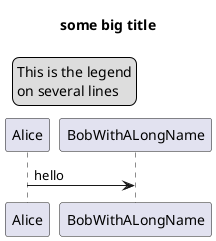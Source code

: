 {
  "sha1": "hpy77pe1hso5far74f2a4dvxzyf6kux",
  "insertion": {
    "when": "2024-06-03T18:59:29.873Z",
    "user": "plantuml@gmail.com"
  }
}
@startuml
title some big title
legend top left
  This is the legend
  on several lines
end legend

Alice -> BobWithALongName : hello
@enduml
